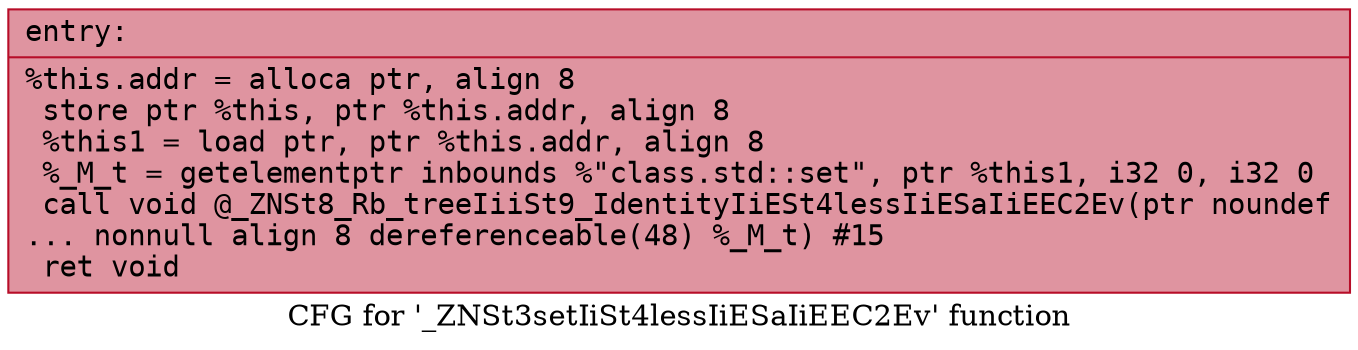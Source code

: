 digraph "CFG for '_ZNSt3setIiSt4lessIiESaIiEEC2Ev' function" {
	label="CFG for '_ZNSt3setIiSt4lessIiESaIiEEC2Ev' function";

	Node0x55aea9022800 [shape=record,color="#b70d28ff", style=filled, fillcolor="#b70d2870" fontname="Courier",label="{entry:\l|  %this.addr = alloca ptr, align 8\l  store ptr %this, ptr %this.addr, align 8\l  %this1 = load ptr, ptr %this.addr, align 8\l  %_M_t = getelementptr inbounds %\"class.std::set\", ptr %this1, i32 0, i32 0\l  call void @_ZNSt8_Rb_treeIiiSt9_IdentityIiESt4lessIiESaIiEEC2Ev(ptr noundef\l... nonnull align 8 dereferenceable(48) %_M_t) #15\l  ret void\l}"];
}
